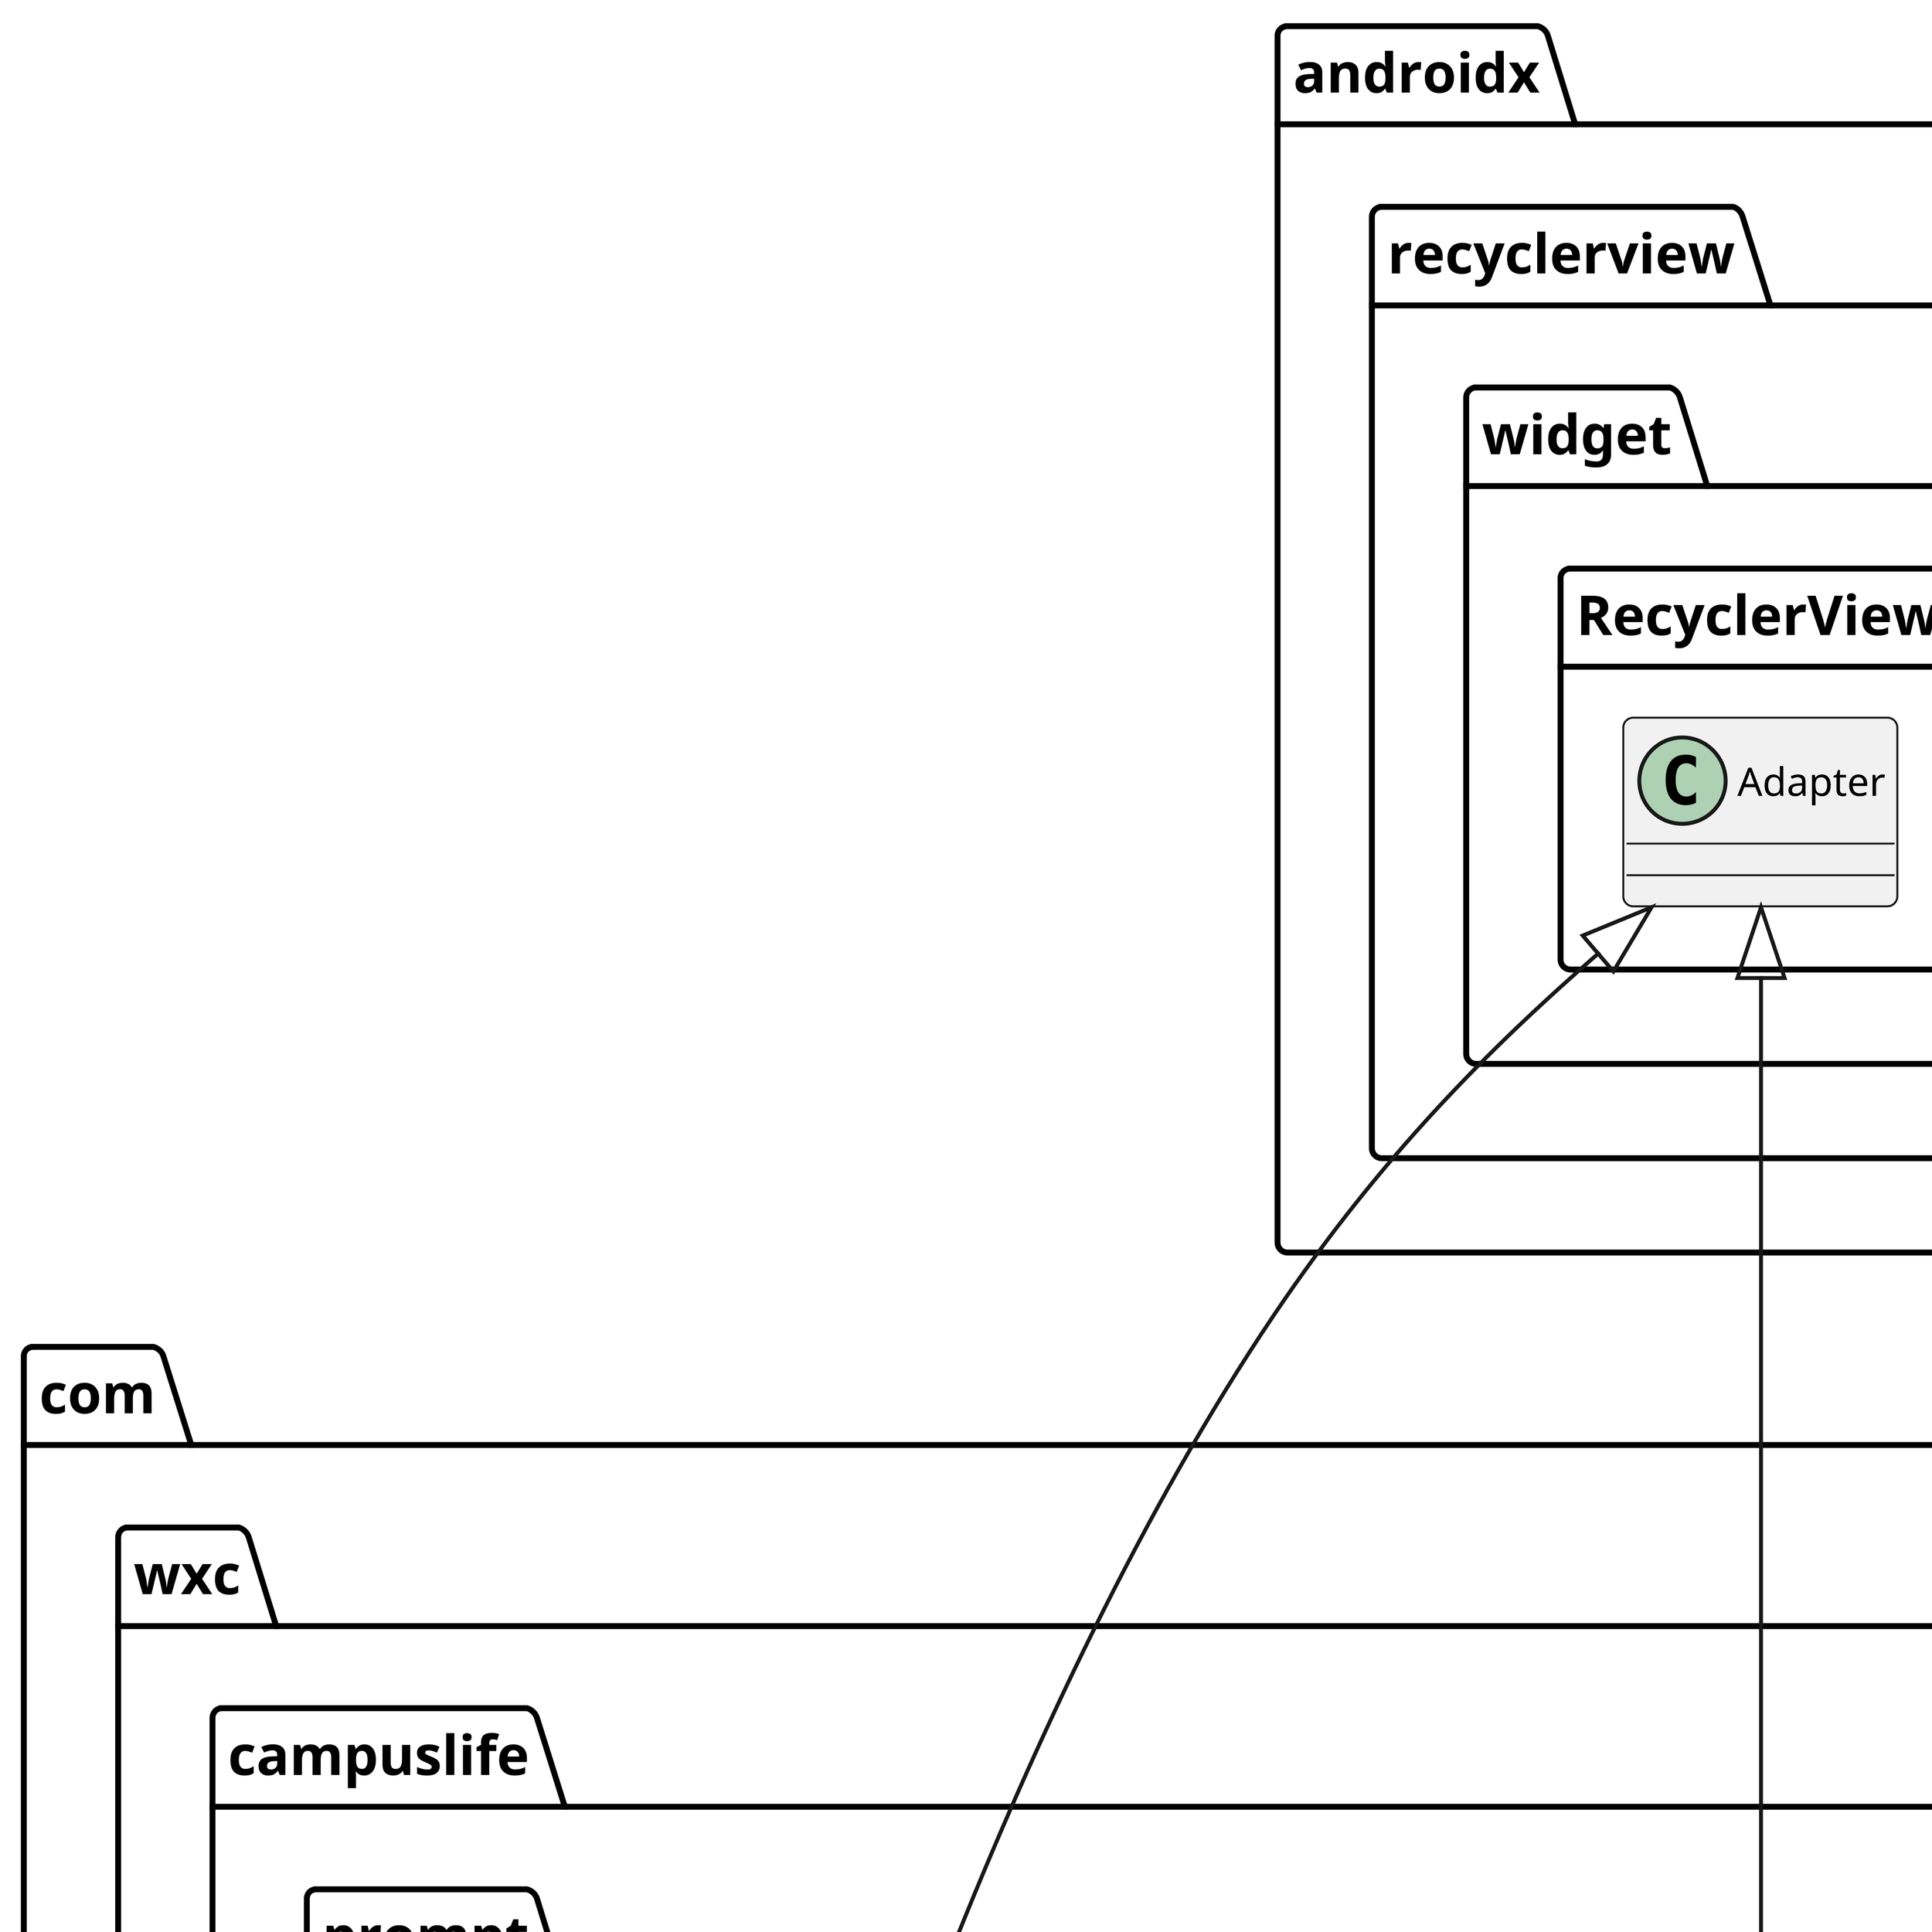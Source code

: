 @startuml
skinparam shadowing false
skinparam defaultFontName xfonts-wqy
skinparam classFontSize 10
skinparam dpi 800



  namespace com.wxc.campuslife {
    namespace prompt {
      class com.wxc.campuslife.prompt.RemindAdapter {
          - mRemindList : List<Remind>
          + RemindAdapter()
          + getItemCount()
          + onBindViewHolder()
          + onCreateViewHolder()
          - remove()
      }
    }
  }


  namespace com.wxc.campuslife {
    namespace prompt {
      class com.wxc.campuslife.prompt.ViewHolder {
          ~ RemindName : CheckBox
          ~ RemindTime : TextView
          ~ RemindView : View
          + ViewHolder()
      }
    }
  }



  namespace com.wxc.campuslife {
    namespace prompt {
      class com.wxc.campuslife.prompt.RemindAllAdapter {
          - mRemindList : List<Remind>
          + RemindAllAdapter()
          + getItemCount()
          + onBindViewHolder()
          + onCreateViewHolder()
          + showRemind()
          - refresh()
          - remove()
      }
    }
  }

  com.wxc.campuslife.prompt.RemindAdapter -up-|> androidx.recyclerview.widget.RecyclerView.Adapter
  com.wxc.campuslife.prompt.RemindAdapter +-down- com.wxc.campuslife.prompt.ViewHolder
  com.wxc.campuslife.prompt.ViewHolder -up-|> androidx.recyclerview.widget.RecyclerView.ViewHolder
'  com.wxc.campuslife.prompt.RemindAllActivity -up-|> androidx.appcompat.app.AppCompatActivity
  com.wxc.campuslife.prompt.RemindAllAdapter -up-|> androidx.recyclerview.widget.RecyclerView.Adapter
  com.wxc.campuslife.prompt.RemindAllAdapter +-down- com.wxc.campuslife.prompt.ViewHolder
  com.wxc.campuslife.prompt.RemindAllAdapter.ViewHolder -up-|> androidx.recyclerview.widget.RecyclerView.ViewHolder
@enduml